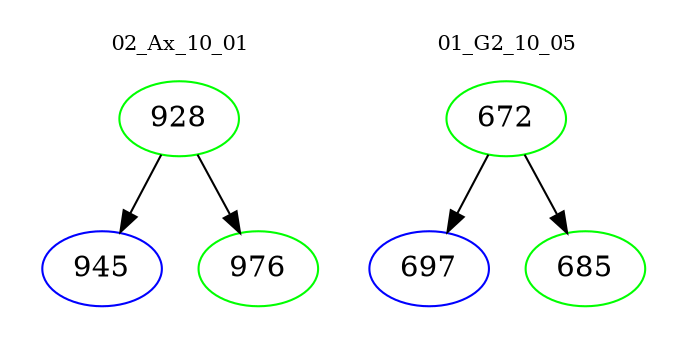 digraph{
subgraph cluster_0 {
color = white
label = "02_Ax_10_01";
fontsize=10;
T0_928 [label="928", color="green"]
T0_928 -> T0_945 [color="black"]
T0_945 [label="945", color="blue"]
T0_928 -> T0_976 [color="black"]
T0_976 [label="976", color="green"]
}
subgraph cluster_1 {
color = white
label = "01_G2_10_05";
fontsize=10;
T1_672 [label="672", color="green"]
T1_672 -> T1_697 [color="black"]
T1_697 [label="697", color="blue"]
T1_672 -> T1_685 [color="black"]
T1_685 [label="685", color="green"]
}
}
